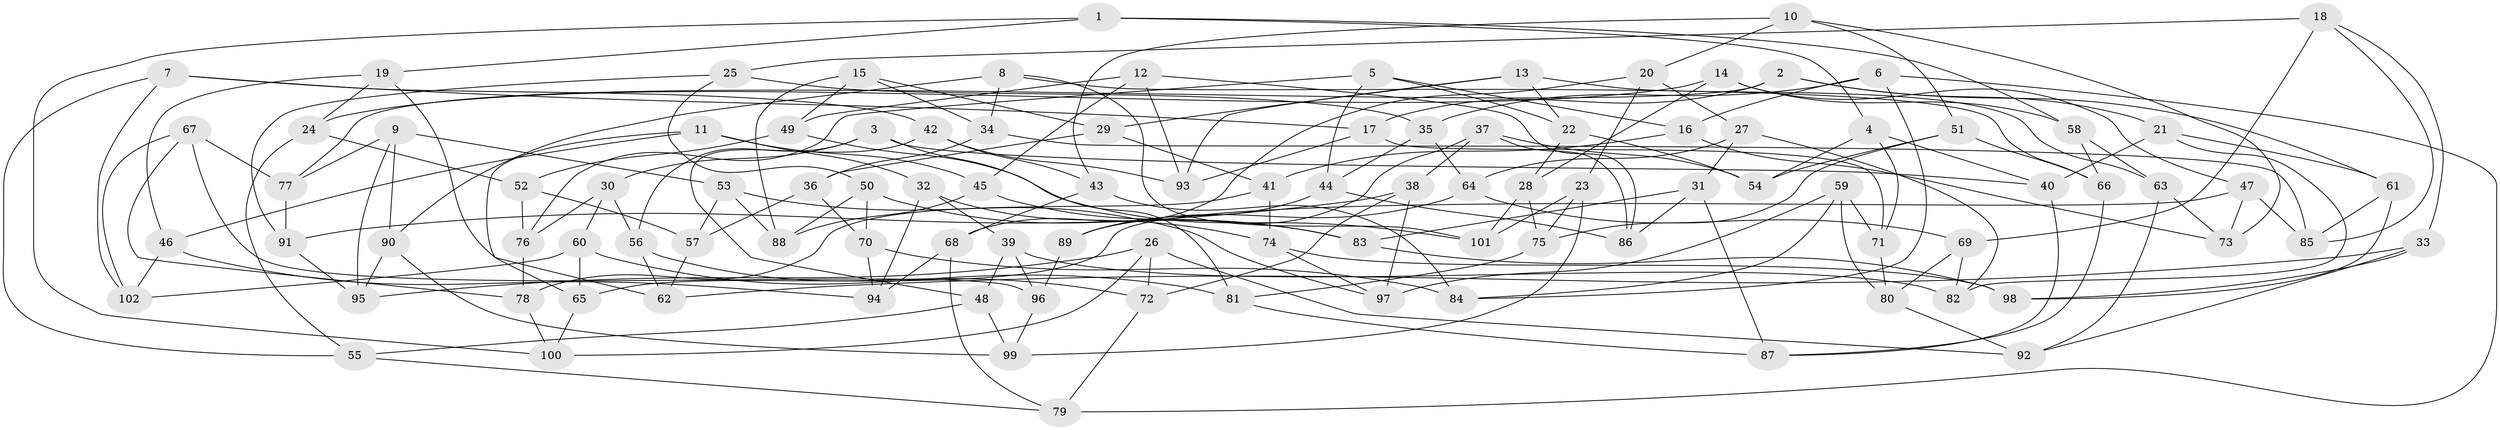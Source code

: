 // Generated by graph-tools (version 1.1) at 2025/38/03/09/25 02:38:10]
// undirected, 102 vertices, 204 edges
graph export_dot {
graph [start="1"]
  node [color=gray90,style=filled];
  1;
  2;
  3;
  4;
  5;
  6;
  7;
  8;
  9;
  10;
  11;
  12;
  13;
  14;
  15;
  16;
  17;
  18;
  19;
  20;
  21;
  22;
  23;
  24;
  25;
  26;
  27;
  28;
  29;
  30;
  31;
  32;
  33;
  34;
  35;
  36;
  37;
  38;
  39;
  40;
  41;
  42;
  43;
  44;
  45;
  46;
  47;
  48;
  49;
  50;
  51;
  52;
  53;
  54;
  55;
  56;
  57;
  58;
  59;
  60;
  61;
  62;
  63;
  64;
  65;
  66;
  67;
  68;
  69;
  70;
  71;
  72;
  73;
  74;
  75;
  76;
  77;
  78;
  79;
  80;
  81;
  82;
  83;
  84;
  85;
  86;
  87;
  88;
  89;
  90;
  91;
  92;
  93;
  94;
  95;
  96;
  97;
  98;
  99;
  100;
  101;
  102;
  1 -- 19;
  1 -- 4;
  1 -- 58;
  1 -- 100;
  2 -- 17;
  2 -- 77;
  2 -- 61;
  2 -- 21;
  3 -- 30;
  3 -- 40;
  3 -- 81;
  3 -- 56;
  4 -- 71;
  4 -- 54;
  4 -- 40;
  5 -- 22;
  5 -- 16;
  5 -- 76;
  5 -- 44;
  6 -- 84;
  6 -- 16;
  6 -- 79;
  6 -- 35;
  7 -- 55;
  7 -- 42;
  7 -- 17;
  7 -- 102;
  8 -- 66;
  8 -- 34;
  8 -- 90;
  8 -- 101;
  9 -- 77;
  9 -- 53;
  9 -- 90;
  9 -- 95;
  10 -- 43;
  10 -- 73;
  10 -- 20;
  10 -- 51;
  11 -- 46;
  11 -- 45;
  11 -- 65;
  11 -- 32;
  12 -- 49;
  12 -- 45;
  12 -- 86;
  12 -- 93;
  13 -- 22;
  13 -- 63;
  13 -- 93;
  13 -- 29;
  14 -- 47;
  14 -- 24;
  14 -- 58;
  14 -- 28;
  15 -- 49;
  15 -- 29;
  15 -- 34;
  15 -- 88;
  16 -- 41;
  16 -- 73;
  17 -- 71;
  17 -- 93;
  18 -- 85;
  18 -- 33;
  18 -- 25;
  18 -- 69;
  19 -- 46;
  19 -- 62;
  19 -- 24;
  20 -- 27;
  20 -- 68;
  20 -- 23;
  21 -- 61;
  21 -- 40;
  21 -- 82;
  22 -- 54;
  22 -- 28;
  23 -- 99;
  23 -- 101;
  23 -- 75;
  24 -- 52;
  24 -- 55;
  25 -- 91;
  25 -- 35;
  25 -- 50;
  26 -- 72;
  26 -- 92;
  26 -- 100;
  26 -- 95;
  27 -- 64;
  27 -- 82;
  27 -- 31;
  28 -- 101;
  28 -- 75;
  29 -- 41;
  29 -- 36;
  30 -- 60;
  30 -- 56;
  30 -- 76;
  31 -- 87;
  31 -- 83;
  31 -- 86;
  32 -- 94;
  32 -- 74;
  32 -- 39;
  33 -- 92;
  33 -- 98;
  33 -- 62;
  34 -- 36;
  34 -- 85;
  35 -- 64;
  35 -- 44;
  36 -- 57;
  36 -- 70;
  37 -- 54;
  37 -- 86;
  37 -- 38;
  37 -- 89;
  38 -- 72;
  38 -- 91;
  38 -- 97;
  39 -- 96;
  39 -- 48;
  39 -- 82;
  40 -- 87;
  41 -- 74;
  41 -- 78;
  42 -- 93;
  42 -- 48;
  42 -- 43;
  43 -- 68;
  43 -- 84;
  44 -- 89;
  44 -- 86;
  45 -- 88;
  45 -- 83;
  46 -- 102;
  46 -- 94;
  47 -- 85;
  47 -- 65;
  47 -- 73;
  48 -- 99;
  48 -- 55;
  49 -- 101;
  49 -- 52;
  50 -- 88;
  50 -- 70;
  50 -- 83;
  51 -- 54;
  51 -- 75;
  51 -- 66;
  52 -- 76;
  52 -- 57;
  53 -- 57;
  53 -- 97;
  53 -- 88;
  55 -- 79;
  56 -- 72;
  56 -- 62;
  57 -- 62;
  58 -- 66;
  58 -- 63;
  59 -- 71;
  59 -- 80;
  59 -- 84;
  59 -- 97;
  60 -- 102;
  60 -- 65;
  60 -- 81;
  61 -- 98;
  61 -- 85;
  63 -- 92;
  63 -- 73;
  64 -- 69;
  64 -- 89;
  65 -- 100;
  66 -- 87;
  67 -- 78;
  67 -- 96;
  67 -- 77;
  67 -- 102;
  68 -- 79;
  68 -- 94;
  69 -- 80;
  69 -- 82;
  70 -- 94;
  70 -- 84;
  71 -- 80;
  72 -- 79;
  74 -- 98;
  74 -- 97;
  75 -- 81;
  76 -- 78;
  77 -- 91;
  78 -- 100;
  80 -- 92;
  81 -- 87;
  83 -- 98;
  89 -- 96;
  90 -- 99;
  90 -- 95;
  91 -- 95;
  96 -- 99;
}
